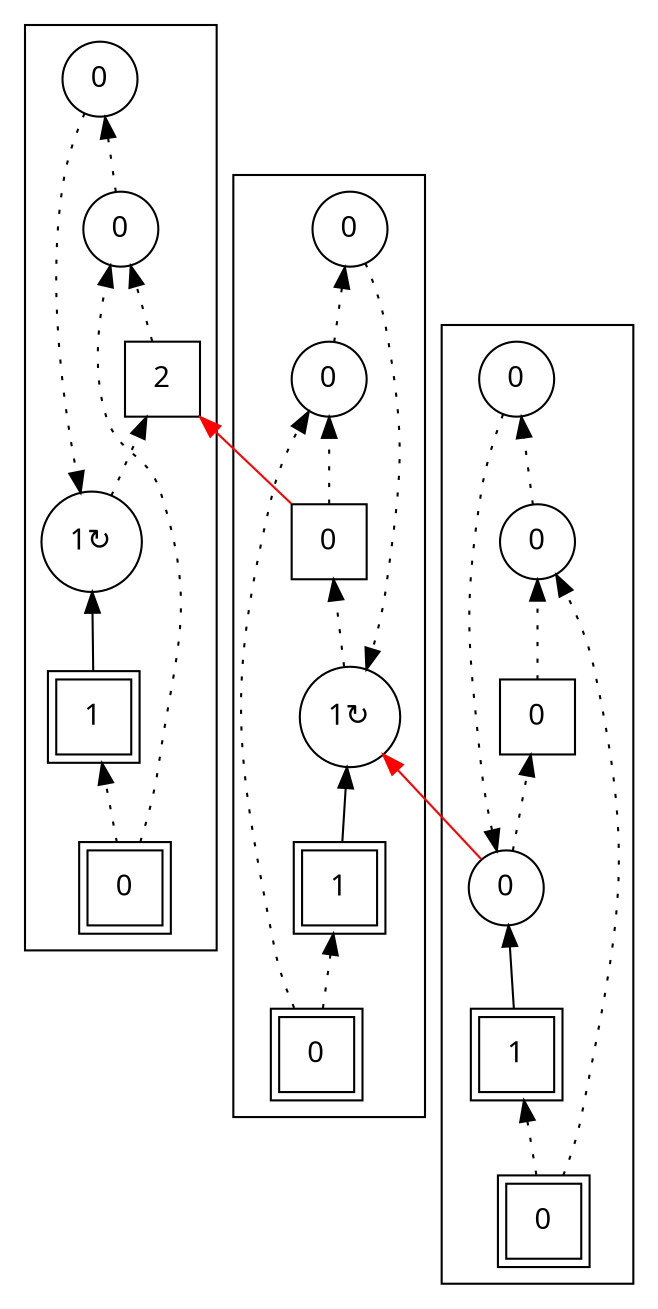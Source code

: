 digraph G {
rankdir = BT;
subgraph cluster_Player1X1XGround0X1XSausage00X1XSausage10X1XIsland0X1XSausage20X1X {
Node [ fontname="Apple Symbols"];
Player1X1XGround0X1XSausage00X1XSausage10X1XIsland0X1XSausage20X1X_Player[ label ="1"  shape=square peripheries=2 ];
Player1X1XGround0X1XSausage00X1XSausage10X1XIsland0X1XSausage20X1X_Ground[ label ="0"  shape=square peripheries=2 ];
Player1X1XGround0X1XSausage00X1XSausage10X1XIsland0X1XSausage20X1X_Sausage0[ label ="0"  shape=circle ];
Player1X1XGround0X1XSausage00X1XSausage10X1XIsland0X1XSausage20X1X_Sausage1[ label ="0"  shape=circle ];
Player1X1XGround0X1XSausage00X1XSausage10X1XIsland0X1XSausage20X1X_Island[ label ="0"  shape=square ];
Player1X1XGround0X1XSausage00X1XSausage10X1XIsland0X1XSausage20X1X_Sausage2[ label ="0"  shape=circle ];
	"Player1X1XGround0X1XSausage00X1XSausage10X1XIsland0X1XSausage20X1X_Ground" -> "Player1X1XGround0X1XSausage00X1XSausage10X1XIsland0X1XSausage20X1X_Player" [style=dotted];
	"Player1X1XGround0X1XSausage00X1XSausage10X1XIsland0X1XSausage20X1X_Player" -> "Player1X1XGround0X1XSausage00X1XSausage10X1XIsland0X1XSausage20X1X_Sausage0";
	"Player1X1XGround0X1XSausage00X1XSausage10X1XIsland0X1XSausage20X1X_Sausage1" -> "Player1X1XGround0X1XSausage00X1XSausage10X1XIsland0X1XSausage20X1X_Sausage0" [style=dotted];
	"Player1X1XGround0X1XSausage00X1XSausage10X1XIsland0X1XSausage20X1X_Sausage0" -> "Player1X1XGround0X1XSausage00X1XSausage10X1XIsland0X1XSausage20X1X_Island" [style=dotted];
	"Player1X1XGround0X1XSausage00X1XSausage10X1XIsland0X1XSausage20X1X_Sausage2" -> "Player1X1XGround0X1XSausage00X1XSausage10X1XIsland0X1XSausage20X1X_Sausage1" [style=dotted];
	"Player1X1XGround0X1XSausage00X1XSausage10X1XIsland0X1XSausage20X1X_Island" -> "Player1X1XGround0X1XSausage00X1XSausage10X1XIsland0X1XSausage20X1X_Sausage2" [style=dotted];
	"Player1X1XGround0X1XSausage00X1XSausage10X1XIsland0X1XSausage20X1X_Ground" -> "Player1X1XGround0X1XSausage00X1XSausage10X1XIsland0X1XSausage20X1X_Sausage2" [style=dotted];
}
subgraph cluster_Player1X1XGround0X1XSausage01X2XSausage10X1XIsland0X1XSausage20X1X {
Node [ fontname="Apple Symbols"];
Player1X1XGround0X1XSausage01X2XSausage10X1XIsland0X1XSausage20X1X_Player[ label ="1"  shape=square peripheries=2 ];
Player1X1XGround0X1XSausage01X2XSausage10X1XIsland0X1XSausage20X1X_Ground[ label ="0"  shape=square peripheries=2 ];
Player1X1XGround0X1XSausage01X2XSausage10X1XIsland0X1XSausage20X1X_Sausage0[ label ="1&#8635;"  shape=circle ];
Player1X1XGround0X1XSausage01X2XSausage10X1XIsland0X1XSausage20X1X_Sausage1[ label ="0"  shape=circle ];
Player1X1XGround0X1XSausage01X2XSausage10X1XIsland0X1XSausage20X1X_Island[ label ="0"  shape=square ];
Player1X1XGround0X1XSausage01X2XSausage10X1XIsland0X1XSausage20X1X_Sausage2[ label ="0"  shape=circle ];
	"Player1X1XGround0X1XSausage01X2XSausage10X1XIsland0X1XSausage20X1X_Ground" -> "Player1X1XGround0X1XSausage01X2XSausage10X1XIsland0X1XSausage20X1X_Player" [style=dotted];
	"Player1X1XGround0X1XSausage01X2XSausage10X1XIsland0X1XSausage20X1X_Player" -> "Player1X1XGround0X1XSausage01X2XSausage10X1XIsland0X1XSausage20X1X_Sausage0";
	"Player1X1XGround0X1XSausage01X2XSausage10X1XIsland0X1XSausage20X1X_Sausage1" -> "Player1X1XGround0X1XSausage01X2XSausage10X1XIsland0X1XSausage20X1X_Sausage0" [style=dotted];
	"Player1X1XGround0X1XSausage01X2XSausage10X1XIsland0X1XSausage20X1X_Sausage0" -> "Player1X1XGround0X1XSausage01X2XSausage10X1XIsland0X1XSausage20X1X_Island" [style=dotted];
	"Player1X1XGround0X1XSausage01X2XSausage10X1XIsland0X1XSausage20X1X_Sausage2" -> "Player1X1XGround0X1XSausage01X2XSausage10X1XIsland0X1XSausage20X1X_Sausage1" [style=dotted];
	"Player1X1XGround0X1XSausage01X2XSausage10X1XIsland0X1XSausage20X1X_Island" -> "Player1X1XGround0X1XSausage01X2XSausage10X1XIsland0X1XSausage20X1X_Sausage2" [style=dotted];
	"Player1X1XGround0X1XSausage01X2XSausage10X1XIsland0X1XSausage20X1X_Ground" -> "Player1X1XGround0X1XSausage01X2XSausage10X1XIsland0X1XSausage20X1X_Sausage2" [style=dotted];
}
subgraph cluster_Player1X1XGround0X1XSausage01X2XSausage10X1XIsland2X1XSausage20X1X {
Node [ fontname="Apple Symbols"];
Player1X1XGround0X1XSausage01X2XSausage10X1XIsland2X1XSausage20X1X_Player[ label ="1"  shape=square peripheries=2 ];
Player1X1XGround0X1XSausage01X2XSausage10X1XIsland2X1XSausage20X1X_Ground[ label ="0"  shape=square peripheries=2 ];
Player1X1XGround0X1XSausage01X2XSausage10X1XIsland2X1XSausage20X1X_Sausage0[ label ="1&#8635;"  shape=circle ];
Player1X1XGround0X1XSausage01X2XSausage10X1XIsland2X1XSausage20X1X_Sausage1[ label ="0"  shape=circle ];
Player1X1XGround0X1XSausage01X2XSausage10X1XIsland2X1XSausage20X1X_Island[ label ="2"  shape=square ];
Player1X1XGround0X1XSausage01X2XSausage10X1XIsland2X1XSausage20X1X_Sausage2[ label ="0"  shape=circle ];
	"Player1X1XGround0X1XSausage01X2XSausage10X1XIsland2X1XSausage20X1X_Ground" -> "Player1X1XGround0X1XSausage01X2XSausage10X1XIsland2X1XSausage20X1X_Player" [style=dotted];
	"Player1X1XGround0X1XSausage01X2XSausage10X1XIsland2X1XSausage20X1X_Player" -> "Player1X1XGround0X1XSausage01X2XSausage10X1XIsland2X1XSausage20X1X_Sausage0";
	"Player1X1XGround0X1XSausage01X2XSausage10X1XIsland2X1XSausage20X1X_Sausage1" -> "Player1X1XGround0X1XSausage01X2XSausage10X1XIsland2X1XSausage20X1X_Sausage0" [style=dotted];
	"Player1X1XGround0X1XSausage01X2XSausage10X1XIsland2X1XSausage20X1X_Sausage0" -> "Player1X1XGround0X1XSausage01X2XSausage10X1XIsland2X1XSausage20X1X_Island" [style=dotted];
	"Player1X1XGround0X1XSausage01X2XSausage10X1XIsland2X1XSausage20X1X_Sausage2" -> "Player1X1XGround0X1XSausage01X2XSausage10X1XIsland2X1XSausage20X1X_Sausage1" [style=dotted];
	"Player1X1XGround0X1XSausage01X2XSausage10X1XIsland2X1XSausage20X1X_Island" -> "Player1X1XGround0X1XSausage01X2XSausage10X1XIsland2X1XSausage20X1X_Sausage2" [style=dotted];
	"Player1X1XGround0X1XSausage01X2XSausage10X1XIsland2X1XSausage20X1X_Ground" -> "Player1X1XGround0X1XSausage01X2XSausage10X1XIsland2X1XSausage20X1X_Sausage2" [style=dotted];
}
	"Player1X1XGround0X1XSausage00X1XSausage10X1XIsland0X1XSausage20X1X_Sausage0" -> "Player1X1XGround0X1XSausage01X2XSausage10X1XIsland0X1XSausage20X1X_Sausage0" [ ltail = Player1X1XGround0X1XSausage00X1XSausage10X1XIsland0X1XSausage20X1X_Sausage0 rtail = Player1X1XGround0X1XSausage01X2XSausage10X1XIsland0X1XSausage20X1X_Sausage0 color=red ];
	"Player1X1XGround0X1XSausage01X2XSausage10X1XIsland0X1XSausage20X1X_Island" -> "Player1X1XGround0X1XSausage01X2XSausage10X1XIsland2X1XSausage20X1X_Island" [ ltail = Player1X1XGround0X1XSausage01X2XSausage10X1XIsland0X1XSausage20X1X_Island rtail = Player1X1XGround0X1XSausage01X2XSausage10X1XIsland2X1XSausage20X1X_Island color=red ];
}